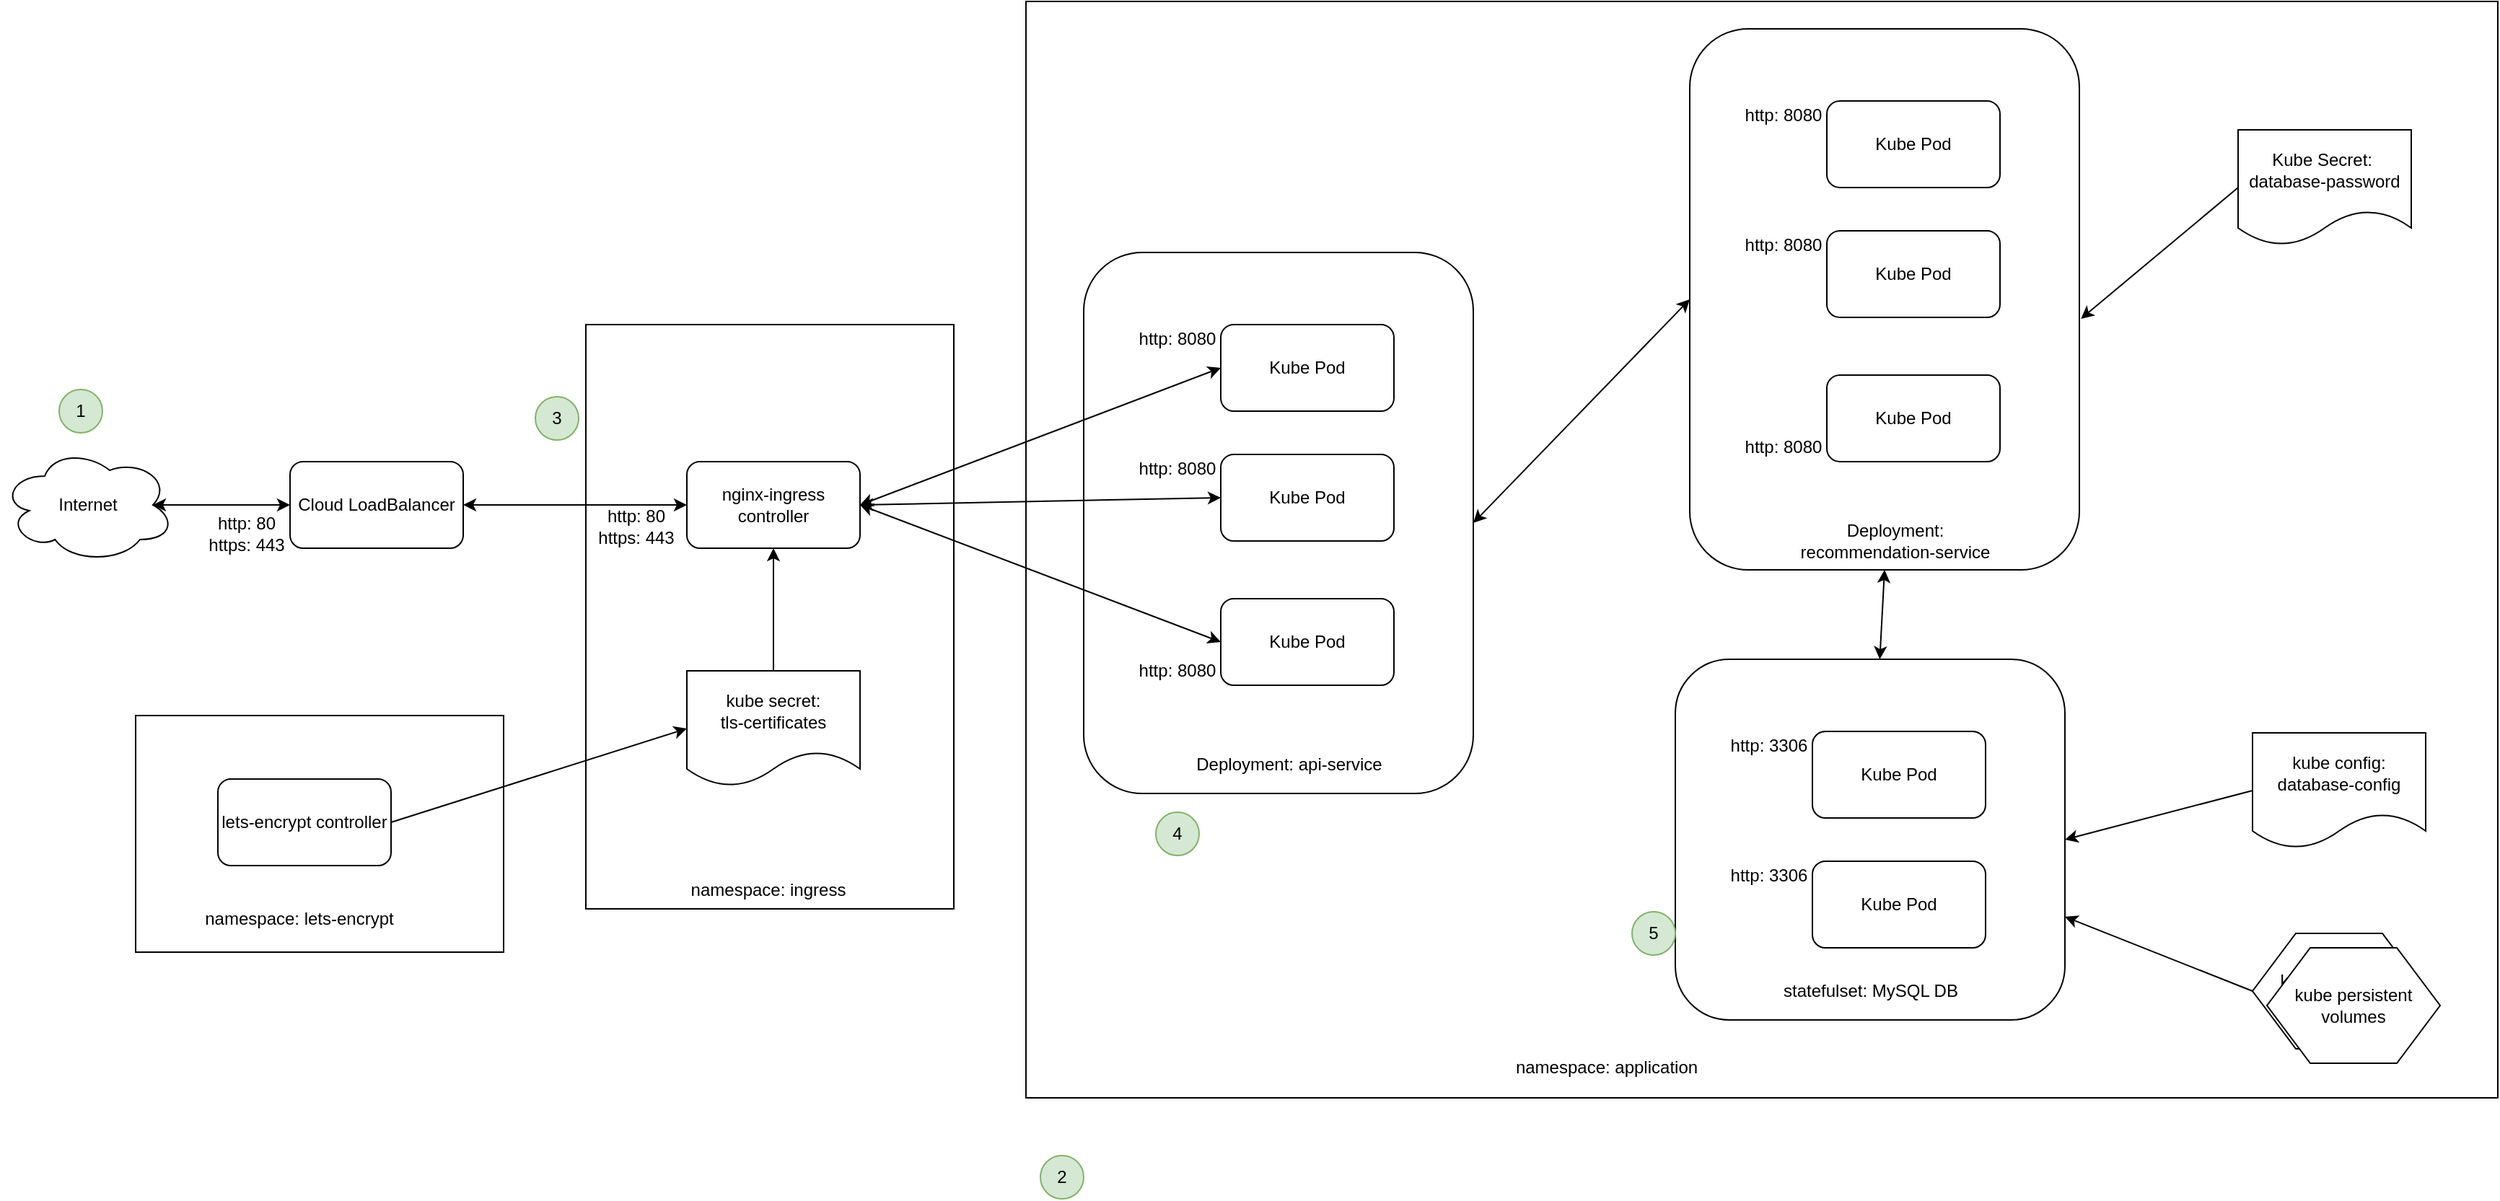 <mxfile version="12.2.2" type="device" pages="1"><diagram id="nzS3SlK1Kt3z77mqC7-u" name="Page-1"><mxGraphModel dx="1408" dy="802" grid="1" gridSize="10" guides="1" tooltips="1" connect="1" arrows="1" fold="1" page="1" pageScale="1" pageWidth="850" pageHeight="1100" math="0" shadow="0"><root><mxCell id="0"/><mxCell id="1" parent="0"/><mxCell id="fEunyc0AGfJb7wmrIYUe-62" value="" style="rounded=0;whiteSpace=wrap;html=1;" parent="1" vertex="1"><mxGeometry x="750" y="40" width="1020" height="760" as="geometry"/></mxCell><mxCell id="fEunyc0AGfJb7wmrIYUe-63" value="" style="rounded=1;whiteSpace=wrap;html=1;" parent="1" vertex="1"><mxGeometry x="790" y="214" width="270" height="375" as="geometry"/></mxCell><mxCell id="fEunyc0AGfJb7wmrIYUe-60" value="" style="rounded=0;whiteSpace=wrap;html=1;" parent="1" vertex="1"><mxGeometry x="445" y="264" width="255" height="405" as="geometry"/></mxCell><mxCell id="fEunyc0AGfJb7wmrIYUe-43" value="Internet" style="ellipse;shape=cloud;whiteSpace=wrap;html=1;" parent="1" vertex="1"><mxGeometry x="40" y="349" width="120" height="80" as="geometry"/></mxCell><mxCell id="fEunyc0AGfJb7wmrIYUe-44" value="Cloud LoadBalancer" style="rounded=1;whiteSpace=wrap;html=1;" parent="1" vertex="1"><mxGeometry x="240" y="359" width="120" height="60" as="geometry"/></mxCell><mxCell id="fEunyc0AGfJb7wmrIYUe-45" value="nginx-ingress controller" style="rounded=1;whiteSpace=wrap;html=1;" parent="1" vertex="1"><mxGeometry x="515" y="359" width="120" height="60" as="geometry"/></mxCell><mxCell id="fEunyc0AGfJb7wmrIYUe-47" value="Kube Pod" style="rounded=1;whiteSpace=wrap;html=1;" parent="1" vertex="1"><mxGeometry x="885" y="264" width="120" height="60" as="geometry"/></mxCell><mxCell id="fEunyc0AGfJb7wmrIYUe-48" value="Kube Pod" style="rounded=1;whiteSpace=wrap;html=1;" parent="1" vertex="1"><mxGeometry x="885" y="354" width="120" height="60" as="geometry"/></mxCell><mxCell id="fEunyc0AGfJb7wmrIYUe-49" value="Kube Pod" style="rounded=1;whiteSpace=wrap;html=1;" parent="1" vertex="1"><mxGeometry x="885" y="454" width="120" height="60" as="geometry"/></mxCell><mxCell id="fEunyc0AGfJb7wmrIYUe-50" value="" style="endArrow=classic;startArrow=classic;html=1;exitX=0.875;exitY=0.5;exitDx=0;exitDy=0;exitPerimeter=0;entryX=0;entryY=0.5;entryDx=0;entryDy=0;" parent="1" source="fEunyc0AGfJb7wmrIYUe-43" target="fEunyc0AGfJb7wmrIYUe-44" edge="1"><mxGeometry width="50" height="50" relative="1" as="geometry"><mxPoint x="200" y="539" as="sourcePoint"/><mxPoint x="250" y="489" as="targetPoint"/></mxGeometry></mxCell><mxCell id="fEunyc0AGfJb7wmrIYUe-51" value="" style="endArrow=classic;startArrow=classic;html=1;exitX=1;exitY=0.5;exitDx=0;exitDy=0;entryX=0;entryY=0.5;entryDx=0;entryDy=0;" parent="1" source="fEunyc0AGfJb7wmrIYUe-44" target="fEunyc0AGfJb7wmrIYUe-45" edge="1"><mxGeometry width="50" height="50" relative="1" as="geometry"><mxPoint x="350" y="468.5" as="sourcePoint"/><mxPoint x="465" y="468.5" as="targetPoint"/></mxGeometry></mxCell><mxCell id="fEunyc0AGfJb7wmrIYUe-52" value="" style="endArrow=classic;startArrow=classic;html=1;exitX=1;exitY=0.5;exitDx=0;exitDy=0;entryX=0;entryY=0.5;entryDx=0;entryDy=0;" parent="1" source="fEunyc0AGfJb7wmrIYUe-45" target="fEunyc0AGfJb7wmrIYUe-47" edge="1"><mxGeometry width="50" height="50" relative="1" as="geometry"><mxPoint x="622.5" y="353.5" as="sourcePoint"/><mxPoint x="737.5" y="353.5" as="targetPoint"/></mxGeometry></mxCell><mxCell id="fEunyc0AGfJb7wmrIYUe-53" value="" style="endArrow=classic;startArrow=classic;html=1;exitX=1;exitY=0.5;exitDx=0;exitDy=0;entryX=0;entryY=0.5;entryDx=0;entryDy=0;" parent="1" source="fEunyc0AGfJb7wmrIYUe-45" target="fEunyc0AGfJb7wmrIYUe-48" edge="1"><mxGeometry width="50" height="50" relative="1" as="geometry"><mxPoint x="520" y="468.5" as="sourcePoint"/><mxPoint x="635" y="468.5" as="targetPoint"/></mxGeometry></mxCell><mxCell id="fEunyc0AGfJb7wmrIYUe-54" value="" style="endArrow=classic;startArrow=classic;html=1;exitX=1;exitY=0.5;exitDx=0;exitDy=0;entryX=0;entryY=0.5;entryDx=0;entryDy=0;" parent="1" source="fEunyc0AGfJb7wmrIYUe-45" target="fEunyc0AGfJb7wmrIYUe-49" edge="1"><mxGeometry width="50" height="50" relative="1" as="geometry"><mxPoint x="185" y="429" as="sourcePoint"/><mxPoint x="300" y="429" as="targetPoint"/></mxGeometry></mxCell><mxCell id="fEunyc0AGfJb7wmrIYUe-55" value="http: 80&lt;br&gt;https: 443" style="text;html=1;strokeColor=none;fillColor=none;align=center;verticalAlign=middle;whiteSpace=wrap;rounded=0;" parent="1" vertex="1"><mxGeometry x="175" y="399" width="70" height="20" as="geometry"/></mxCell><mxCell id="fEunyc0AGfJb7wmrIYUe-56" value="http: 80&lt;br&gt;https: 443" style="text;html=1;strokeColor=none;fillColor=none;align=center;verticalAlign=middle;whiteSpace=wrap;rounded=0;" parent="1" vertex="1"><mxGeometry x="445" y="394" width="70" height="20" as="geometry"/></mxCell><mxCell id="fEunyc0AGfJb7wmrIYUe-57" value="http: 8080" style="text;html=1;strokeColor=none;fillColor=none;align=center;verticalAlign=middle;whiteSpace=wrap;rounded=0;" parent="1" vertex="1"><mxGeometry x="820" y="264" width="70" height="20" as="geometry"/></mxCell><mxCell id="fEunyc0AGfJb7wmrIYUe-58" value="http: 8080" style="text;html=1;strokeColor=none;fillColor=none;align=center;verticalAlign=middle;whiteSpace=wrap;rounded=0;" parent="1" vertex="1"><mxGeometry x="820" y="354" width="70" height="20" as="geometry"/></mxCell><mxCell id="fEunyc0AGfJb7wmrIYUe-59" value="http: 8080" style="text;html=1;strokeColor=none;fillColor=none;align=center;verticalAlign=middle;whiteSpace=wrap;rounded=0;" parent="1" vertex="1"><mxGeometry x="820" y="494" width="70" height="20" as="geometry"/></mxCell><mxCell id="fEunyc0AGfJb7wmrIYUe-61" value="namespace: ingress" style="text;html=1;strokeColor=none;fillColor=none;align=center;verticalAlign=middle;whiteSpace=wrap;rounded=0;" parent="1" vertex="1"><mxGeometry x="509" y="646" width="125" height="20" as="geometry"/></mxCell><mxCell id="fEunyc0AGfJb7wmrIYUe-64" value="Deployment: api-service" style="text;html=1;strokeColor=none;fillColor=none;align=center;verticalAlign=middle;whiteSpace=wrap;rounded=0;" parent="1" vertex="1"><mxGeometry x="855" y="559" width="155" height="20" as="geometry"/></mxCell><mxCell id="fEunyc0AGfJb7wmrIYUe-65" value="" style="rounded=1;whiteSpace=wrap;html=1;" parent="1" vertex="1"><mxGeometry x="1210" y="59" width="270" height="375" as="geometry"/></mxCell><mxCell id="fEunyc0AGfJb7wmrIYUe-66" value="Kube Pod" style="rounded=1;whiteSpace=wrap;html=1;" parent="1" vertex="1"><mxGeometry x="1305" y="109" width="120" height="60" as="geometry"/></mxCell><mxCell id="fEunyc0AGfJb7wmrIYUe-67" value="Kube Pod" style="rounded=1;whiteSpace=wrap;html=1;" parent="1" vertex="1"><mxGeometry x="1305" y="199" width="120" height="60" as="geometry"/></mxCell><mxCell id="fEunyc0AGfJb7wmrIYUe-68" value="Kube Pod" style="rounded=1;whiteSpace=wrap;html=1;" parent="1" vertex="1"><mxGeometry x="1305" y="299" width="120" height="60" as="geometry"/></mxCell><mxCell id="fEunyc0AGfJb7wmrIYUe-69" value="http: 8080" style="text;html=1;strokeColor=none;fillColor=none;align=center;verticalAlign=middle;whiteSpace=wrap;rounded=0;" parent="1" vertex="1"><mxGeometry x="1240" y="109" width="70" height="20" as="geometry"/></mxCell><mxCell id="fEunyc0AGfJb7wmrIYUe-70" value="http: 8080" style="text;html=1;strokeColor=none;fillColor=none;align=center;verticalAlign=middle;whiteSpace=wrap;rounded=0;" parent="1" vertex="1"><mxGeometry x="1240" y="199" width="70" height="20" as="geometry"/></mxCell><mxCell id="fEunyc0AGfJb7wmrIYUe-71" value="http: 8080" style="text;html=1;strokeColor=none;fillColor=none;align=center;verticalAlign=middle;whiteSpace=wrap;rounded=0;" parent="1" vertex="1"><mxGeometry x="1240" y="339" width="70" height="20" as="geometry"/></mxCell><mxCell id="fEunyc0AGfJb7wmrIYUe-72" value="Deployment: recommendation-service" style="text;html=1;strokeColor=none;fillColor=none;align=center;verticalAlign=middle;whiteSpace=wrap;rounded=0;" parent="1" vertex="1"><mxGeometry x="1275" y="404" width="155" height="20" as="geometry"/></mxCell><mxCell id="fEunyc0AGfJb7wmrIYUe-73" value="" style="rounded=1;whiteSpace=wrap;html=1;" parent="1" vertex="1"><mxGeometry x="1200" y="496" width="270" height="250" as="geometry"/></mxCell><mxCell id="fEunyc0AGfJb7wmrIYUe-74" value="Kube Pod" style="rounded=1;whiteSpace=wrap;html=1;" parent="1" vertex="1"><mxGeometry x="1295" y="546" width="120" height="60" as="geometry"/></mxCell><mxCell id="fEunyc0AGfJb7wmrIYUe-75" value="Kube Pod" style="rounded=1;whiteSpace=wrap;html=1;" parent="1" vertex="1"><mxGeometry x="1295" y="636" width="120" height="60" as="geometry"/></mxCell><mxCell id="fEunyc0AGfJb7wmrIYUe-77" value="http: 3306" style="text;html=1;strokeColor=none;fillColor=none;align=center;verticalAlign=middle;whiteSpace=wrap;rounded=0;" parent="1" vertex="1"><mxGeometry x="1230" y="546" width="70" height="20" as="geometry"/></mxCell><mxCell id="fEunyc0AGfJb7wmrIYUe-78" value="http: 3306" style="text;html=1;strokeColor=none;fillColor=none;align=center;verticalAlign=middle;whiteSpace=wrap;rounded=0;" parent="1" vertex="1"><mxGeometry x="1230" y="636" width="70" height="20" as="geometry"/></mxCell><mxCell id="fEunyc0AGfJb7wmrIYUe-80" value="statefulset: MySQL DB" style="text;html=1;strokeColor=none;fillColor=none;align=center;verticalAlign=middle;whiteSpace=wrap;rounded=0;" parent="1" vertex="1"><mxGeometry x="1257.5" y="716" width="155" height="20" as="geometry"/></mxCell><mxCell id="fEunyc0AGfJb7wmrIYUe-89" value="namespace: application" style="text;html=1;strokeColor=none;fillColor=none;align=center;verticalAlign=middle;whiteSpace=wrap;rounded=0;" parent="1" vertex="1"><mxGeometry x="1075" y="769" width="155" height="20" as="geometry"/></mxCell><mxCell id="fEunyc0AGfJb7wmrIYUe-90" value="" style="endArrow=classic;startArrow=classic;html=1;entryX=0;entryY=0.5;entryDx=0;entryDy=0;exitX=1;exitY=0.5;exitDx=0;exitDy=0;" parent="1" source="fEunyc0AGfJb7wmrIYUe-63" target="fEunyc0AGfJb7wmrIYUe-65" edge="1"><mxGeometry width="50" height="50" relative="1" as="geometry"><mxPoint x="600" y="649" as="sourcePoint"/><mxPoint x="650" y="599" as="targetPoint"/></mxGeometry></mxCell><mxCell id="fEunyc0AGfJb7wmrIYUe-91" value="" style="endArrow=classic;startArrow=classic;html=1;entryX=0.5;entryY=1;entryDx=0;entryDy=0;" parent="1" source="fEunyc0AGfJb7wmrIYUe-73" target="fEunyc0AGfJb7wmrIYUe-65" edge="1"><mxGeometry width="50" height="50" relative="1" as="geometry"><mxPoint x="530" y="689" as="sourcePoint"/><mxPoint x="580" y="639" as="targetPoint"/></mxGeometry></mxCell><mxCell id="fEunyc0AGfJb7wmrIYUe-94" value="Kube Secret:&amp;nbsp;&lt;br&gt;database-password" style="shape=document;whiteSpace=wrap;html=1;boundedLbl=1;" parent="1" vertex="1"><mxGeometry x="1590" y="129" width="120" height="80" as="geometry"/></mxCell><mxCell id="fEunyc0AGfJb7wmrIYUe-95" value="kube config:&lt;br&gt;database-config" style="shape=document;whiteSpace=wrap;html=1;boundedLbl=1;" parent="1" vertex="1"><mxGeometry x="1600" y="547" width="120" height="80" as="geometry"/></mxCell><mxCell id="fEunyc0AGfJb7wmrIYUe-96" value="kube secret:&lt;br&gt;tls-certificates" style="shape=document;whiteSpace=wrap;html=1;boundedLbl=1;" parent="1" vertex="1"><mxGeometry x="515" y="504" width="120" height="80" as="geometry"/></mxCell><mxCell id="fEunyc0AGfJb7wmrIYUe-98" value="" style="endArrow=classic;html=1;entryX=0.5;entryY=1;entryDx=0;entryDy=0;exitX=0.5;exitY=0;exitDx=0;exitDy=0;" parent="1" source="fEunyc0AGfJb7wmrIYUe-96" target="fEunyc0AGfJb7wmrIYUe-45" edge="1"><mxGeometry width="50" height="50" relative="1" as="geometry"><mxPoint x="530" y="179" as="sourcePoint"/><mxPoint x="480" y="229" as="targetPoint"/></mxGeometry></mxCell><mxCell id="fEunyc0AGfJb7wmrIYUe-99" value="" style="endArrow=classic;html=1;exitX=0;exitY=0.5;exitDx=0;exitDy=0;entryX=1.004;entryY=0.536;entryDx=0;entryDy=0;entryPerimeter=0;" parent="1" source="fEunyc0AGfJb7wmrIYUe-94" target="fEunyc0AGfJb7wmrIYUe-65" edge="1"><mxGeometry width="50" height="50" relative="1" as="geometry"><mxPoint x="1630" y="-51" as="sourcePoint"/><mxPoint x="1580" y="-1" as="targetPoint"/></mxGeometry></mxCell><mxCell id="fEunyc0AGfJb7wmrIYUe-100" value="" style="endArrow=classic;html=1;exitX=0;exitY=0.5;exitDx=0;exitDy=0;entryX=1;entryY=0.5;entryDx=0;entryDy=0;" parent="1" source="fEunyc0AGfJb7wmrIYUe-95" target="fEunyc0AGfJb7wmrIYUe-73" edge="1"><mxGeometry width="50" height="50" relative="1" as="geometry"><mxPoint x="1630" y="419" as="sourcePoint"/><mxPoint x="1580" y="469" as="targetPoint"/></mxGeometry></mxCell><mxCell id="fEunyc0AGfJb7wmrIYUe-101" value="" style="rounded=0;whiteSpace=wrap;html=1;" parent="1" vertex="1"><mxGeometry x="133" y="535" width="255" height="164" as="geometry"/></mxCell><mxCell id="fEunyc0AGfJb7wmrIYUe-102" value="lets-encrypt controller" style="rounded=1;whiteSpace=wrap;html=1;" parent="1" vertex="1"><mxGeometry x="190" y="579" width="120" height="60" as="geometry"/></mxCell><mxCell id="fEunyc0AGfJb7wmrIYUe-104" value="namespace: lets-encrypt" style="text;html=1;strokeColor=none;fillColor=none;align=center;verticalAlign=middle;whiteSpace=wrap;rounded=0;" parent="1" vertex="1"><mxGeometry x="173" y="666" width="147" height="20" as="geometry"/></mxCell><mxCell id="fEunyc0AGfJb7wmrIYUe-107" value="" style="endArrow=classic;html=1;entryX=0;entryY=0.5;entryDx=0;entryDy=0;exitX=1;exitY=0.5;exitDx=0;exitDy=0;" parent="1" source="fEunyc0AGfJb7wmrIYUe-102" target="fEunyc0AGfJb7wmrIYUe-96" edge="1"><mxGeometry width="50" height="50" relative="1" as="geometry"><mxPoint x="440" y="769" as="sourcePoint"/><mxPoint x="490" y="719" as="targetPoint"/></mxGeometry></mxCell><mxCell id="fEunyc0AGfJb7wmrIYUe-108" value="kube persistent volumes" style="shape=hexagon;perimeter=hexagonPerimeter2;whiteSpace=wrap;html=1;" parent="1" vertex="1"><mxGeometry x="1600" y="686" width="120" height="80" as="geometry"/></mxCell><mxCell id="fEunyc0AGfJb7wmrIYUe-109" value="" style="endArrow=classic;html=1;exitX=0;exitY=0.5;exitDx=0;exitDy=0;" parent="1" source="fEunyc0AGfJb7wmrIYUe-108" target="fEunyc0AGfJb7wmrIYUe-73" edge="1"><mxGeometry width="50" height="50" relative="1" as="geometry"><mxPoint x="1620" y="899" as="sourcePoint"/><mxPoint x="1670" y="849" as="targetPoint"/></mxGeometry></mxCell><mxCell id="fEunyc0AGfJb7wmrIYUe-110" value="kube persistent volumes" style="shape=hexagon;perimeter=hexagonPerimeter2;whiteSpace=wrap;html=1;" parent="1" vertex="1"><mxGeometry x="1610" y="696" width="120" height="80" as="geometry"/></mxCell><mxCell id="fEunyc0AGfJb7wmrIYUe-111" value="1" style="ellipse;whiteSpace=wrap;html=1;aspect=fixed;fillColor=#d5e8d4;strokeColor=#82b366;" parent="1" vertex="1"><mxGeometry x="80" y="309" width="30" height="30" as="geometry"/></mxCell><mxCell id="jWOOsJwQwOwVTX2xDXK4-2" value="2" style="ellipse;whiteSpace=wrap;html=1;aspect=fixed;fillColor=#d5e8d4;strokeColor=#82b366;" vertex="1" parent="1"><mxGeometry x="760" y="840" width="30" height="30" as="geometry"/></mxCell><mxCell id="jWOOsJwQwOwVTX2xDXK4-3" value="3" style="ellipse;whiteSpace=wrap;html=1;aspect=fixed;fillColor=#d5e8d4;strokeColor=#82b366;" vertex="1" parent="1"><mxGeometry x="410" y="314" width="30" height="30" as="geometry"/></mxCell><mxCell id="jWOOsJwQwOwVTX2xDXK4-4" value="4" style="ellipse;whiteSpace=wrap;html=1;aspect=fixed;fillColor=#d5e8d4;strokeColor=#82b366;" vertex="1" parent="1"><mxGeometry x="840" y="602" width="30" height="30" as="geometry"/></mxCell><mxCell id="jWOOsJwQwOwVTX2xDXK4-5" value="5" style="ellipse;whiteSpace=wrap;html=1;aspect=fixed;fillColor=#d5e8d4;strokeColor=#82b366;" vertex="1" parent="1"><mxGeometry x="1170" y="671" width="30" height="30" as="geometry"/></mxCell></root></mxGraphModel></diagram></mxfile>